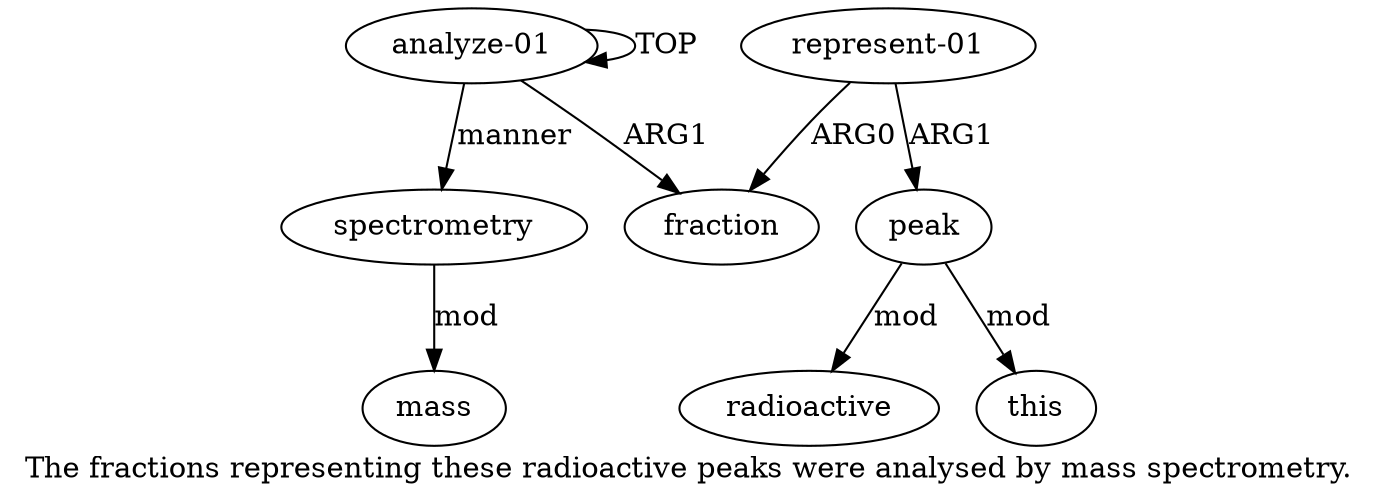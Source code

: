 digraph  {
	graph [label="The fractions representing these radioactive peaks were analysed by mass spectrometry."];
	node [label="\N"];
	a1	 [color=black,
		gold_ind=1,
		gold_label=fraction,
		label=fraction,
		test_ind=1,
		test_label=fraction];
	a0	 [color=black,
		gold_ind=0,
		gold_label="analyze-01",
		label="analyze-01",
		test_ind=0,
		test_label="analyze-01"];
	a0 -> a1 [key=0,
	color=black,
	gold_label=ARG1,
	label=ARG1,
	test_label=ARG1];
a0 -> a0 [key=0,
color=black,
gold_label=TOP,
label=TOP,
test_label=TOP];
a6 [color=black,
gold_ind=6,
gold_label=spectrometry,
label=spectrometry,
test_ind=6,
test_label=spectrometry];
a0 -> a6 [key=0,
color=black,
gold_label=manner,
label=manner,
test_label=manner];
a3 [color=black,
gold_ind=3,
gold_label=peak,
label=peak,
test_ind=3,
test_label=peak];
a5 [color=black,
gold_ind=5,
gold_label=this,
label=this,
test_ind=5,
test_label=this];
a3 -> a5 [key=0,
color=black,
gold_label=mod,
label=mod,
test_label=mod];
a4 [color=black,
gold_ind=4,
gold_label=radioactive,
label=radioactive,
test_ind=4,
test_label=radioactive];
a3 -> a4 [key=0,
color=black,
gold_label=mod,
label=mod,
test_label=mod];
a2 [color=black,
gold_ind=2,
gold_label="represent-01",
label="represent-01",
test_ind=2,
test_label="represent-01"];
a2 -> a1 [key=0,
color=black,
gold_label=ARG0,
label=ARG0,
test_label=ARG0];
a2 -> a3 [key=0,
color=black,
gold_label=ARG1,
label=ARG1,
test_label=ARG1];
a7 [color=black,
gold_ind=7,
gold_label=mass,
label=mass,
test_ind=7,
test_label=mass];
a6 -> a7 [key=0,
color=black,
gold_label=mod,
label=mod,
test_label=mod];
}
